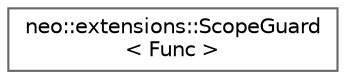 digraph "Graphical Class Hierarchy"
{
 // LATEX_PDF_SIZE
  bgcolor="transparent";
  edge [fontname=Helvetica,fontsize=10,labelfontname=Helvetica,labelfontsize=10];
  node [fontname=Helvetica,fontsize=10,shape=box,height=0.2,width=0.4];
  rankdir="LR";
  Node0 [id="Node000000",label="neo::extensions::ScopeGuard\l\< Func \>",height=0.2,width=0.4,color="grey40", fillcolor="white", style="filled",URL="$classneo_1_1extensions_1_1_scope_guard.html",tooltip="RAII guard helper class."];
}
